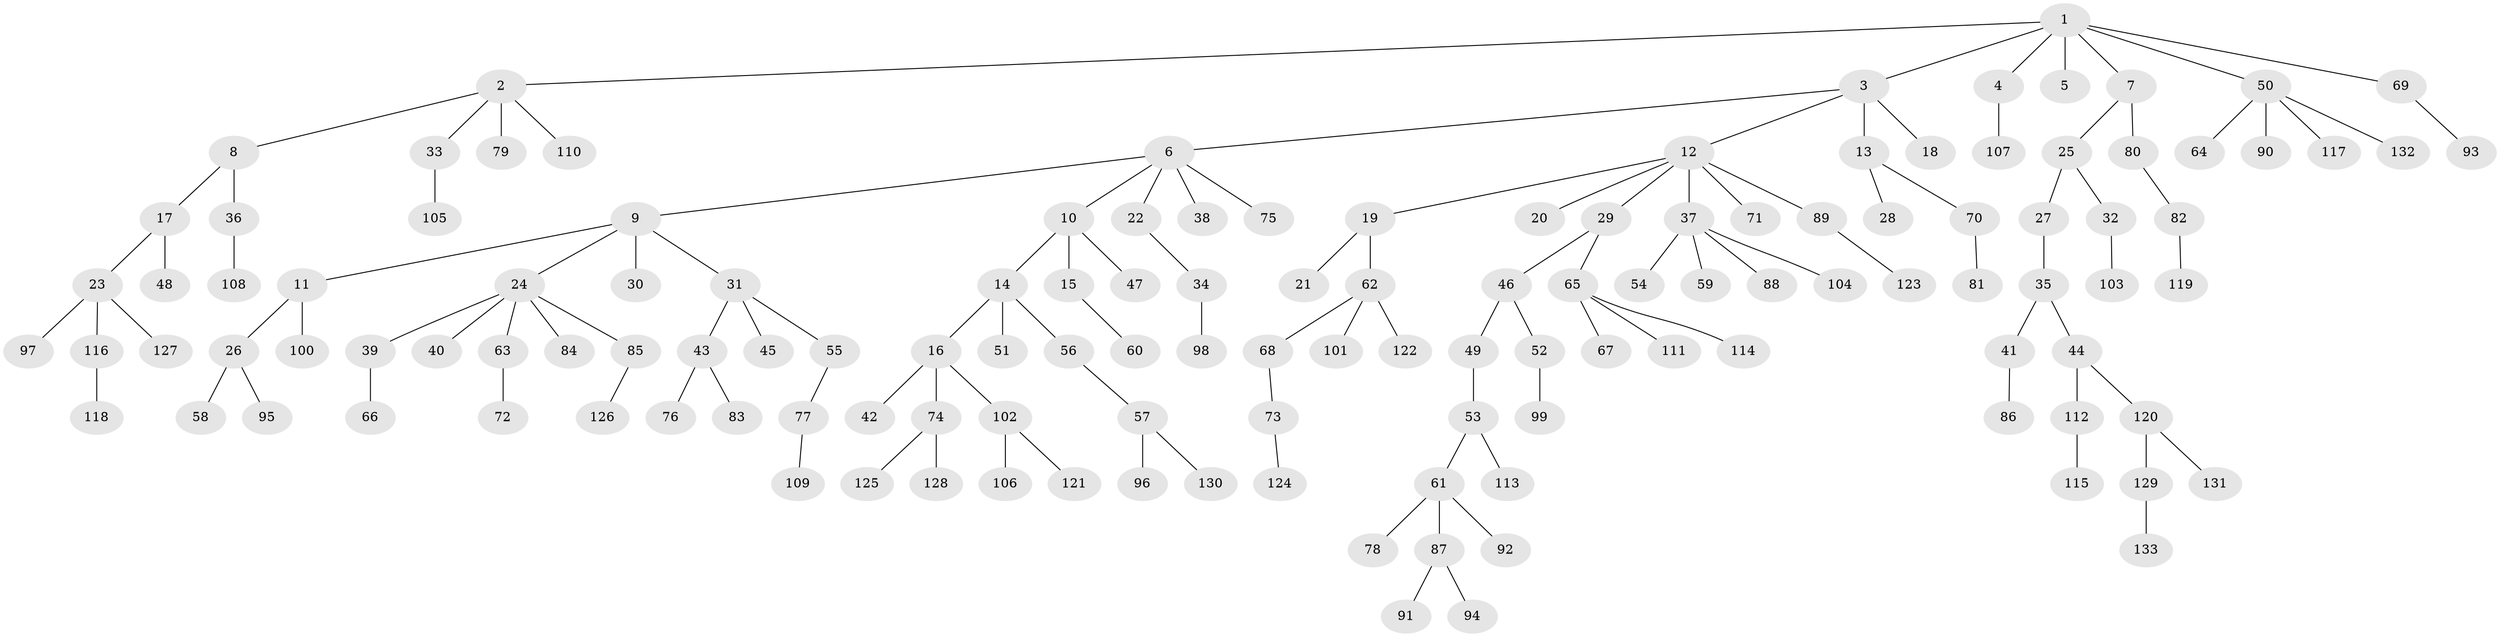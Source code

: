 // coarse degree distribution, {5: 0.03636363636363636, 2: 0.2909090909090909, 4: 0.05454545454545454, 1: 0.43636363636363634, 3: 0.18181818181818182}
// Generated by graph-tools (version 1.1) at 2025/51/03/04/25 22:51:32]
// undirected, 133 vertices, 132 edges
graph export_dot {
  node [color=gray90,style=filled];
  1;
  2;
  3;
  4;
  5;
  6;
  7;
  8;
  9;
  10;
  11;
  12;
  13;
  14;
  15;
  16;
  17;
  18;
  19;
  20;
  21;
  22;
  23;
  24;
  25;
  26;
  27;
  28;
  29;
  30;
  31;
  32;
  33;
  34;
  35;
  36;
  37;
  38;
  39;
  40;
  41;
  42;
  43;
  44;
  45;
  46;
  47;
  48;
  49;
  50;
  51;
  52;
  53;
  54;
  55;
  56;
  57;
  58;
  59;
  60;
  61;
  62;
  63;
  64;
  65;
  66;
  67;
  68;
  69;
  70;
  71;
  72;
  73;
  74;
  75;
  76;
  77;
  78;
  79;
  80;
  81;
  82;
  83;
  84;
  85;
  86;
  87;
  88;
  89;
  90;
  91;
  92;
  93;
  94;
  95;
  96;
  97;
  98;
  99;
  100;
  101;
  102;
  103;
  104;
  105;
  106;
  107;
  108;
  109;
  110;
  111;
  112;
  113;
  114;
  115;
  116;
  117;
  118;
  119;
  120;
  121;
  122;
  123;
  124;
  125;
  126;
  127;
  128;
  129;
  130;
  131;
  132;
  133;
  1 -- 2;
  1 -- 3;
  1 -- 4;
  1 -- 5;
  1 -- 7;
  1 -- 50;
  1 -- 69;
  2 -- 8;
  2 -- 33;
  2 -- 79;
  2 -- 110;
  3 -- 6;
  3 -- 12;
  3 -- 13;
  3 -- 18;
  4 -- 107;
  6 -- 9;
  6 -- 10;
  6 -- 22;
  6 -- 38;
  6 -- 75;
  7 -- 25;
  7 -- 80;
  8 -- 17;
  8 -- 36;
  9 -- 11;
  9 -- 24;
  9 -- 30;
  9 -- 31;
  10 -- 14;
  10 -- 15;
  10 -- 47;
  11 -- 26;
  11 -- 100;
  12 -- 19;
  12 -- 20;
  12 -- 29;
  12 -- 37;
  12 -- 71;
  12 -- 89;
  13 -- 28;
  13 -- 70;
  14 -- 16;
  14 -- 51;
  14 -- 56;
  15 -- 60;
  16 -- 42;
  16 -- 74;
  16 -- 102;
  17 -- 23;
  17 -- 48;
  19 -- 21;
  19 -- 62;
  22 -- 34;
  23 -- 97;
  23 -- 116;
  23 -- 127;
  24 -- 39;
  24 -- 40;
  24 -- 63;
  24 -- 84;
  24 -- 85;
  25 -- 27;
  25 -- 32;
  26 -- 58;
  26 -- 95;
  27 -- 35;
  29 -- 46;
  29 -- 65;
  31 -- 43;
  31 -- 45;
  31 -- 55;
  32 -- 103;
  33 -- 105;
  34 -- 98;
  35 -- 41;
  35 -- 44;
  36 -- 108;
  37 -- 54;
  37 -- 59;
  37 -- 88;
  37 -- 104;
  39 -- 66;
  41 -- 86;
  43 -- 76;
  43 -- 83;
  44 -- 112;
  44 -- 120;
  46 -- 49;
  46 -- 52;
  49 -- 53;
  50 -- 64;
  50 -- 90;
  50 -- 117;
  50 -- 132;
  52 -- 99;
  53 -- 61;
  53 -- 113;
  55 -- 77;
  56 -- 57;
  57 -- 96;
  57 -- 130;
  61 -- 78;
  61 -- 87;
  61 -- 92;
  62 -- 68;
  62 -- 101;
  62 -- 122;
  63 -- 72;
  65 -- 67;
  65 -- 111;
  65 -- 114;
  68 -- 73;
  69 -- 93;
  70 -- 81;
  73 -- 124;
  74 -- 125;
  74 -- 128;
  77 -- 109;
  80 -- 82;
  82 -- 119;
  85 -- 126;
  87 -- 91;
  87 -- 94;
  89 -- 123;
  102 -- 106;
  102 -- 121;
  112 -- 115;
  116 -- 118;
  120 -- 129;
  120 -- 131;
  129 -- 133;
}
